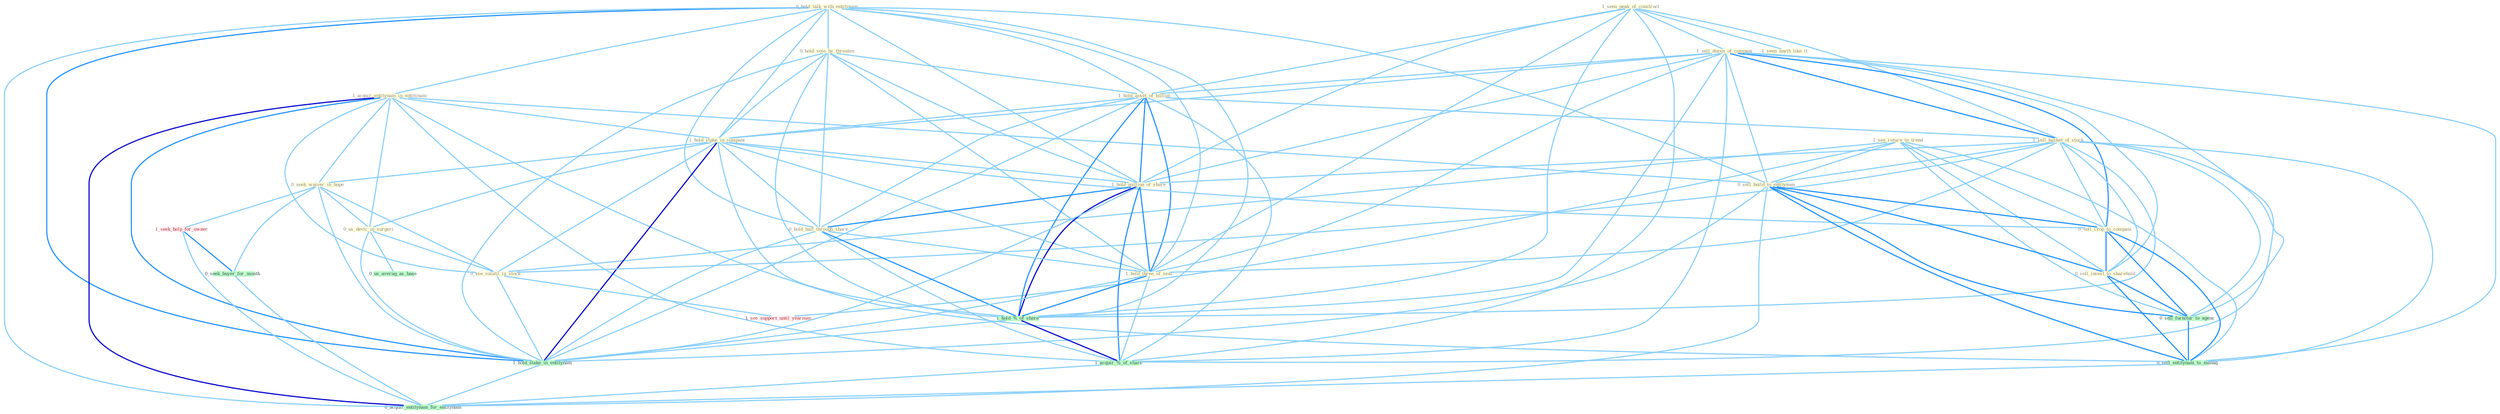 Graph G{ 
    node
    [shape=polygon,style=filled,width=.5,height=.06,color="#BDFCC9",fixedsize=true,fontsize=4,
    fontcolor="#2f4f4f"];
    {node
    [color="#ffffe0", fontcolor="#8b7d6b"] "0_hold_talk_with_entitynam " "1_seen_peak_of_construct " "1_seen_anyth_like_it " "0_hold_vote_by_threaten " "1_sell_dozen_of_compani " "1_acquir_entitynam_in_entitynam " "1_see_return_to_trend " "1_hold_asset_of_billion " "1_hold_stake_in_compani " "1_sell_basket_of_stock " "0_seek_waiver_in_hope " "0_us_devic_in_surgeri " "1_hold_million_of_share " "0_see_volatil_in_stock " "0_hold_half_through_share " "0_sell_build_to_entitynam " "0_sell_crop_to_compani " "1_hold_three_of_seat " "0_sell_invest_to_sharehold "}
{node [color="#fff0f5", fontcolor="#b22222"] "1_seek_help_for_owner " "1_see_support_until_yearnum "}
edge [color="#B0E2FF"];

	"0_hold_talk_with_entitynam " -- "0_hold_vote_by_threaten " [w="1", color="#87cefa" ];
	"0_hold_talk_with_entitynam " -- "1_acquir_entitynam_in_entitynam " [w="1", color="#87cefa" ];
	"0_hold_talk_with_entitynam " -- "1_hold_asset_of_billion " [w="1", color="#87cefa" ];
	"0_hold_talk_with_entitynam " -- "1_hold_stake_in_compani " [w="1", color="#87cefa" ];
	"0_hold_talk_with_entitynam " -- "1_hold_million_of_share " [w="1", color="#87cefa" ];
	"0_hold_talk_with_entitynam " -- "0_hold_half_through_share " [w="1", color="#87cefa" ];
	"0_hold_talk_with_entitynam " -- "0_sell_build_to_entitynam " [w="1", color="#87cefa" ];
	"0_hold_talk_with_entitynam " -- "1_hold_three_of_seat " [w="1", color="#87cefa" ];
	"0_hold_talk_with_entitynam " -- "1_hold_%_of_share " [w="1", color="#87cefa" ];
	"0_hold_talk_with_entitynam " -- "1_hold_stake_in_entitynam " [w="2", color="#1e90ff" , len=0.8];
	"0_hold_talk_with_entitynam " -- "0_acquir_entitynam_for_entitynam " [w="1", color="#87cefa" ];
	"1_seen_peak_of_construct " -- "1_seen_anyth_like_it " [w="1", color="#87cefa" ];
	"1_seen_peak_of_construct " -- "1_sell_dozen_of_compani " [w="1", color="#87cefa" ];
	"1_seen_peak_of_construct " -- "1_hold_asset_of_billion " [w="1", color="#87cefa" ];
	"1_seen_peak_of_construct " -- "1_sell_basket_of_stock " [w="1", color="#87cefa" ];
	"1_seen_peak_of_construct " -- "1_hold_million_of_share " [w="1", color="#87cefa" ];
	"1_seen_peak_of_construct " -- "1_hold_three_of_seat " [w="1", color="#87cefa" ];
	"1_seen_peak_of_construct " -- "1_hold_%_of_share " [w="1", color="#87cefa" ];
	"1_seen_peak_of_construct " -- "1_acquir_%_of_share " [w="1", color="#87cefa" ];
	"0_hold_vote_by_threaten " -- "1_hold_asset_of_billion " [w="1", color="#87cefa" ];
	"0_hold_vote_by_threaten " -- "1_hold_stake_in_compani " [w="1", color="#87cefa" ];
	"0_hold_vote_by_threaten " -- "1_hold_million_of_share " [w="1", color="#87cefa" ];
	"0_hold_vote_by_threaten " -- "0_hold_half_through_share " [w="1", color="#87cefa" ];
	"0_hold_vote_by_threaten " -- "1_hold_three_of_seat " [w="1", color="#87cefa" ];
	"0_hold_vote_by_threaten " -- "1_hold_%_of_share " [w="1", color="#87cefa" ];
	"0_hold_vote_by_threaten " -- "1_hold_stake_in_entitynam " [w="1", color="#87cefa" ];
	"1_sell_dozen_of_compani " -- "1_hold_asset_of_billion " [w="1", color="#87cefa" ];
	"1_sell_dozen_of_compani " -- "1_hold_stake_in_compani " [w="1", color="#87cefa" ];
	"1_sell_dozen_of_compani " -- "1_sell_basket_of_stock " [w="2", color="#1e90ff" , len=0.8];
	"1_sell_dozen_of_compani " -- "1_hold_million_of_share " [w="1", color="#87cefa" ];
	"1_sell_dozen_of_compani " -- "0_sell_build_to_entitynam " [w="1", color="#87cefa" ];
	"1_sell_dozen_of_compani " -- "0_sell_crop_to_compani " [w="2", color="#1e90ff" , len=0.8];
	"1_sell_dozen_of_compani " -- "1_hold_three_of_seat " [w="1", color="#87cefa" ];
	"1_sell_dozen_of_compani " -- "0_sell_invest_to_sharehold " [w="1", color="#87cefa" ];
	"1_sell_dozen_of_compani " -- "1_hold_%_of_share " [w="1", color="#87cefa" ];
	"1_sell_dozen_of_compani " -- "1_acquir_%_of_share " [w="1", color="#87cefa" ];
	"1_sell_dozen_of_compani " -- "0_sell_furnitur_to_agenc " [w="1", color="#87cefa" ];
	"1_sell_dozen_of_compani " -- "0_sell_entitynam_to_manag " [w="1", color="#87cefa" ];
	"1_acquir_entitynam_in_entitynam " -- "1_hold_stake_in_compani " [w="1", color="#87cefa" ];
	"1_acquir_entitynam_in_entitynam " -- "0_seek_waiver_in_hope " [w="1", color="#87cefa" ];
	"1_acquir_entitynam_in_entitynam " -- "0_us_devic_in_surgeri " [w="1", color="#87cefa" ];
	"1_acquir_entitynam_in_entitynam " -- "0_see_volatil_in_stock " [w="1", color="#87cefa" ];
	"1_acquir_entitynam_in_entitynam " -- "0_sell_build_to_entitynam " [w="1", color="#87cefa" ];
	"1_acquir_entitynam_in_entitynam " -- "1_hold_stake_in_entitynam " [w="2", color="#1e90ff" , len=0.8];
	"1_acquir_entitynam_in_entitynam " -- "1_acquir_%_of_share " [w="1", color="#87cefa" ];
	"1_acquir_entitynam_in_entitynam " -- "0_sell_entitynam_to_manag " [w="1", color="#87cefa" ];
	"1_acquir_entitynam_in_entitynam " -- "0_acquir_entitynam_for_entitynam " [w="3", color="#0000cd" , len=0.6];
	"1_see_return_to_trend " -- "0_see_volatil_in_stock " [w="1", color="#87cefa" ];
	"1_see_return_to_trend " -- "0_sell_build_to_entitynam " [w="1", color="#87cefa" ];
	"1_see_return_to_trend " -- "0_sell_crop_to_compani " [w="1", color="#87cefa" ];
	"1_see_return_to_trend " -- "0_sell_invest_to_sharehold " [w="1", color="#87cefa" ];
	"1_see_return_to_trend " -- "1_see_support_until_yearnum " [w="1", color="#87cefa" ];
	"1_see_return_to_trend " -- "0_sell_furnitur_to_agenc " [w="1", color="#87cefa" ];
	"1_see_return_to_trend " -- "0_sell_entitynam_to_manag " [w="1", color="#87cefa" ];
	"1_hold_asset_of_billion " -- "1_hold_stake_in_compani " [w="1", color="#87cefa" ];
	"1_hold_asset_of_billion " -- "1_sell_basket_of_stock " [w="1", color="#87cefa" ];
	"1_hold_asset_of_billion " -- "1_hold_million_of_share " [w="2", color="#1e90ff" , len=0.8];
	"1_hold_asset_of_billion " -- "0_hold_half_through_share " [w="1", color="#87cefa" ];
	"1_hold_asset_of_billion " -- "1_hold_three_of_seat " [w="2", color="#1e90ff" , len=0.8];
	"1_hold_asset_of_billion " -- "1_hold_%_of_share " [w="2", color="#1e90ff" , len=0.8];
	"1_hold_asset_of_billion " -- "1_hold_stake_in_entitynam " [w="1", color="#87cefa" ];
	"1_hold_asset_of_billion " -- "1_acquir_%_of_share " [w="1", color="#87cefa" ];
	"1_hold_stake_in_compani " -- "0_seek_waiver_in_hope " [w="1", color="#87cefa" ];
	"1_hold_stake_in_compani " -- "0_us_devic_in_surgeri " [w="1", color="#87cefa" ];
	"1_hold_stake_in_compani " -- "1_hold_million_of_share " [w="1", color="#87cefa" ];
	"1_hold_stake_in_compani " -- "0_see_volatil_in_stock " [w="1", color="#87cefa" ];
	"1_hold_stake_in_compani " -- "0_hold_half_through_share " [w="1", color="#87cefa" ];
	"1_hold_stake_in_compani " -- "0_sell_crop_to_compani " [w="1", color="#87cefa" ];
	"1_hold_stake_in_compani " -- "1_hold_three_of_seat " [w="1", color="#87cefa" ];
	"1_hold_stake_in_compani " -- "1_hold_%_of_share " [w="1", color="#87cefa" ];
	"1_hold_stake_in_compani " -- "1_hold_stake_in_entitynam " [w="3", color="#0000cd" , len=0.6];
	"1_sell_basket_of_stock " -- "1_hold_million_of_share " [w="1", color="#87cefa" ];
	"1_sell_basket_of_stock " -- "0_see_volatil_in_stock " [w="1", color="#87cefa" ];
	"1_sell_basket_of_stock " -- "0_sell_build_to_entitynam " [w="1", color="#87cefa" ];
	"1_sell_basket_of_stock " -- "0_sell_crop_to_compani " [w="1", color="#87cefa" ];
	"1_sell_basket_of_stock " -- "1_hold_three_of_seat " [w="1", color="#87cefa" ];
	"1_sell_basket_of_stock " -- "0_sell_invest_to_sharehold " [w="1", color="#87cefa" ];
	"1_sell_basket_of_stock " -- "1_hold_%_of_share " [w="1", color="#87cefa" ];
	"1_sell_basket_of_stock " -- "1_acquir_%_of_share " [w="1", color="#87cefa" ];
	"1_sell_basket_of_stock " -- "0_sell_furnitur_to_agenc " [w="1", color="#87cefa" ];
	"1_sell_basket_of_stock " -- "0_sell_entitynam_to_manag " [w="1", color="#87cefa" ];
	"0_seek_waiver_in_hope " -- "0_us_devic_in_surgeri " [w="1", color="#87cefa" ];
	"0_seek_waiver_in_hope " -- "0_see_volatil_in_stock " [w="1", color="#87cefa" ];
	"0_seek_waiver_in_hope " -- "1_hold_stake_in_entitynam " [w="1", color="#87cefa" ];
	"0_seek_waiver_in_hope " -- "1_seek_help_for_owner " [w="1", color="#87cefa" ];
	"0_seek_waiver_in_hope " -- "0_seek_buyer_for_month " [w="1", color="#87cefa" ];
	"0_us_devic_in_surgeri " -- "0_see_volatil_in_stock " [w="1", color="#87cefa" ];
	"0_us_devic_in_surgeri " -- "1_hold_stake_in_entitynam " [w="1", color="#87cefa" ];
	"0_us_devic_in_surgeri " -- "0_us_averag_as_base " [w="1", color="#87cefa" ];
	"1_hold_million_of_share " -- "0_hold_half_through_share " [w="2", color="#1e90ff" , len=0.8];
	"1_hold_million_of_share " -- "1_hold_three_of_seat " [w="2", color="#1e90ff" , len=0.8];
	"1_hold_million_of_share " -- "1_hold_%_of_share " [w="3", color="#0000cd" , len=0.6];
	"1_hold_million_of_share " -- "1_hold_stake_in_entitynam " [w="1", color="#87cefa" ];
	"1_hold_million_of_share " -- "1_acquir_%_of_share " [w="2", color="#1e90ff" , len=0.8];
	"0_see_volatil_in_stock " -- "1_hold_stake_in_entitynam " [w="1", color="#87cefa" ];
	"0_see_volatil_in_stock " -- "1_see_support_until_yearnum " [w="1", color="#87cefa" ];
	"0_hold_half_through_share " -- "1_hold_three_of_seat " [w="1", color="#87cefa" ];
	"0_hold_half_through_share " -- "1_hold_%_of_share " [w="2", color="#1e90ff" , len=0.8];
	"0_hold_half_through_share " -- "1_hold_stake_in_entitynam " [w="1", color="#87cefa" ];
	"0_hold_half_through_share " -- "1_acquir_%_of_share " [w="1", color="#87cefa" ];
	"0_sell_build_to_entitynam " -- "0_sell_crop_to_compani " [w="2", color="#1e90ff" , len=0.8];
	"0_sell_build_to_entitynam " -- "0_sell_invest_to_sharehold " [w="2", color="#1e90ff" , len=0.8];
	"0_sell_build_to_entitynam " -- "1_hold_stake_in_entitynam " [w="1", color="#87cefa" ];
	"0_sell_build_to_entitynam " -- "0_sell_furnitur_to_agenc " [w="2", color="#1e90ff" , len=0.8];
	"0_sell_build_to_entitynam " -- "0_sell_entitynam_to_manag " [w="2", color="#1e90ff" , len=0.8];
	"0_sell_build_to_entitynam " -- "0_acquir_entitynam_for_entitynam " [w="1", color="#87cefa" ];
	"0_sell_crop_to_compani " -- "0_sell_invest_to_sharehold " [w="2", color="#1e90ff" , len=0.8];
	"0_sell_crop_to_compani " -- "0_sell_furnitur_to_agenc " [w="2", color="#1e90ff" , len=0.8];
	"0_sell_crop_to_compani " -- "0_sell_entitynam_to_manag " [w="2", color="#1e90ff" , len=0.8];
	"1_hold_three_of_seat " -- "1_hold_%_of_share " [w="2", color="#1e90ff" , len=0.8];
	"1_hold_three_of_seat " -- "1_hold_stake_in_entitynam " [w="1", color="#87cefa" ];
	"1_hold_three_of_seat " -- "1_acquir_%_of_share " [w="1", color="#87cefa" ];
	"0_sell_invest_to_sharehold " -- "0_sell_furnitur_to_agenc " [w="2", color="#1e90ff" , len=0.8];
	"0_sell_invest_to_sharehold " -- "0_sell_entitynam_to_manag " [w="2", color="#1e90ff" , len=0.8];
	"1_hold_%_of_share " -- "1_hold_stake_in_entitynam " [w="1", color="#87cefa" ];
	"1_hold_%_of_share " -- "1_acquir_%_of_share " [w="3", color="#0000cd" , len=0.6];
	"1_hold_stake_in_entitynam " -- "0_acquir_entitynam_for_entitynam " [w="1", color="#87cefa" ];
	"1_seek_help_for_owner " -- "0_seek_buyer_for_month " [w="2", color="#1e90ff" , len=0.8];
	"1_seek_help_for_owner " -- "0_acquir_entitynam_for_entitynam " [w="1", color="#87cefa" ];
	"0_seek_buyer_for_month " -- "0_acquir_entitynam_for_entitynam " [w="1", color="#87cefa" ];
	"1_acquir_%_of_share " -- "0_acquir_entitynam_for_entitynam " [w="1", color="#87cefa" ];
	"0_sell_furnitur_to_agenc " -- "0_sell_entitynam_to_manag " [w="2", color="#1e90ff" , len=0.8];
	"0_sell_entitynam_to_manag " -- "0_acquir_entitynam_for_entitynam " [w="1", color="#87cefa" ];
}